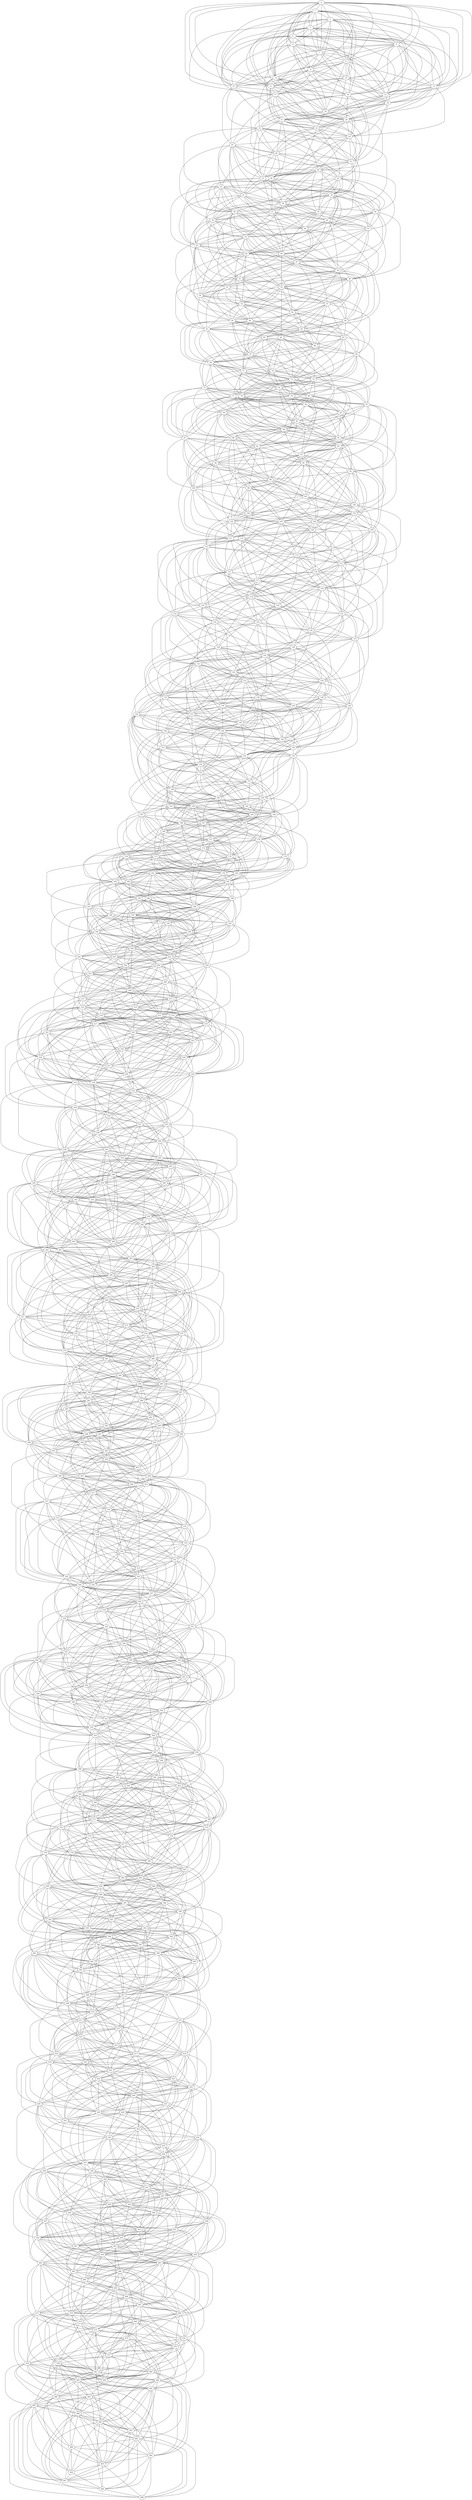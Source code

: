 strict graph G {
0;
1;
2;
3;
4;
5;
6;
7;
8;
9;
10;
11;
12;
13;
14;
15;
16;
17;
18;
19;
20;
21;
22;
23;
24;
25;
26;
27;
28;
29;
30;
31;
32;
33;
34;
35;
36;
37;
38;
39;
40;
41;
42;
43;
44;
45;
46;
47;
48;
49;
50;
51;
52;
53;
54;
55;
56;
57;
58;
59;
60;
61;
62;
63;
64;
65;
66;
67;
68;
69;
70;
71;
72;
73;
74;
75;
76;
77;
78;
79;
80;
81;
82;
83;
84;
85;
86;
87;
88;
89;
90;
91;
92;
93;
94;
95;
96;
97;
98;
99;
100;
101;
102;
103;
104;
105;
106;
107;
108;
109;
110;
111;
112;
113;
114;
115;
116;
117;
118;
119;
120;
121;
122;
123;
124;
125;
126;
127;
128;
129;
130;
131;
132;
133;
134;
135;
136;
137;
138;
139;
140;
141;
142;
143;
144;
145;
146;
147;
148;
149;
150;
151;
152;
153;
154;
155;
156;
157;
158;
159;
160;
161;
162;
163;
164;
165;
166;
167;
168;
169;
170;
171;
172;
173;
174;
175;
176;
177;
178;
179;
180;
181;
182;
183;
184;
185;
186;
187;
188;
189;
190;
191;
192;
193;
194;
195;
196;
197;
198;
199;
200;
201;
202;
203;
204;
205;
206;
207;
208;
209;
210;
211;
212;
213;
214;
215;
216;
217;
218;
219;
220;
221;
222;
223;
224;
225;
226;
227;
228;
229;
230;
231;
232;
233;
234;
235;
236;
237;
238;
239;
240;
241;
242;
243;
244;
245;
246;
247;
248;
249;
250;
251;
252;
253;
254;
255;
256;
257;
258;
259;
260;
261;
262;
263;
264;
265;
266;
267;
268;
269;
270;
271;
272;
273;
274;
275;
276;
277;
278;
279;
280;
281;
282;
283;
284;
285;
286;
287;
288;
289;
290;
291;
292;
293;
294;
295;
296;
297;
298;
299;
300;
301;
302;
303;
304;
305;
306;
307;
308;
309;
310;
311;
312;
313;
314;
315;
316;
317;
318;
319;
320;
321;
322;
323;
324;
325;
326;
327;
328;
329;
330;
331;
332;
333;
334;
335;
336;
337;
338;
339;
340;
341;
342;
343;
344;
345;
346;
347;
348;
349;
350;
351;
352;
353;
354;
355;
356;
357;
358;
359;
360;
361;
362;
363;
364;
365;
366;
367;
368;
369;
370;
371;
372;
373;
374;
375;
376;
377;
378;
379;
380;
381;
382;
383;
384;
385;
386;
387;
388;
389;
390;
391;
392;
393;
394;
395;
396;
397;
398;
399;
400;
401;
402;
403;
404;
405;
406;
407;
408;
409;
410;
411;
412;
413;
414;
415;
416;
417;
418;
419;
420;
421;
422;
423;
424;
425;
426;
427;
428;
429;
430;
431;
432;
433;
434;
435;
436;
437;
438;
439;
440;
441;
442;
443;
444;
445;
446;
447;
448;
449;
450;
451;
452;
453;
454;
455;
456;
457;
458;
459;
460;
461;
462;
463;
464;
465;
466;
467;
468;
469;
470;
471;
472;
473;
474;
475;
476;
477;
478;
479;
480;
481;
482;
483;
484;
485;
486;
487;
488;
489;
490;
491;
492;
493;
494;
495;
496;
497;
498;
499;
331 -- 341;
284 -- 294;
66 -- 68;
15 -- 22;
21 -- 26;
475 -- 482;
206 -- 209;
284 -- 291;
84 -- 96;
136 -- 143;
177 -- 191;
53 -- 58;
374 -- 380;
73 -- 84;
406 -- 415;
383 -- 387;
45 -- 48;
458 -- 463;
161 -- 166;
300 -- 307;
476 -- 477;
373 -- 381;
364 -- 366;
334 -- 341;
375 -- 376;
11 -- 22;
199 -- 201;
448 -- 451;
480 -- 487;
314 -- 315;
270 -- 274;
80 -- 90;
402 -- 406;
54 -- 60;
237 -- 245;
237 -- 246;
372 -- 382;
108 -- 118;
446 -- 455;
454 -- 463;
47 -- 55;
47 -- 58;
220 -- 232;
443 -- 447;
131 -- 139;
446 -- 450;
450 -- 455;
189 -- 193;
5 -- 15;
155 -- 162;
293 -- 298;
309 -- 315;
34 -- 36;
462 -- 469;
70 -- 77;
281 -- 286;
409 -- 416;
348 -- 357;
334 -- 343;
316 -- 323;
368 -- 375;
190 -- 203;
144 -- 153;
193 -- 203;
465 -- 472;
135 -- 139;
496 -- 492;
201 -- 208;
406 -- 407;
14 -- 19;
461 -- 467;
221 -- 234;
185 -- 189;
10 -- 17;
468 -- 474;
230 -- 238;
373 -- 376;
7 -- 13;
434 -- 441;
485 -- 490;
242 -- 246;
74 -- 79;
104 -- 110;
55 -- 63;
443 -- 446;
267 -- 268;
299 -- 303;
285 -- 286;
102 -- 104;
293 -- 296;
431 -- 435;
177 -- 189;
198 -- 205;
473 -- 481;
89 -- 96;
309 -- 314;
311 -- 318;
467 -- 472;
231 -- 237;
409 -- 417;
139 -- 146;
224 -- 234;
228 -- 235;
152 -- 160;
299 -- 302;
47 -- 57;
157 -- 159;
380 -- 383;
343 -- 351;
467 -- 477;
202 -- 210;
483 -- 492;
479 -- 486;
43 -- 54;
443 -- 453;
45 -- 49;
10 -- 12;
17 -- 26;
417 -- 425;
295 -- 296;
104 -- 112;
24 -- 30;
318 -- 322;
457 -- 463;
204 -- 208;
345 -- 351;
385 -- 390;
272 -- 280;
407 -- 412;
166 -- 171;
236 -- 243;
320 -- 323;
327 -- 330;
188 -- 199;
76 -- 86;
473 -- 482;
414 -- 421;
292 -- 299;
272 -- 276;
163 -- 174;
29 -- 37;
493 -- 498;
2 -- 14;
441 -- 446;
19 -- 23;
187 -- 193;
38 -- 44;
218 -- 229;
377 -- 381;
137 -- 149;
232 -- 236;
196 -- 206;
166 -- 174;
448 -- 460;
244 -- 249;
103 -- 113;
395 -- 397;
25 -- 29;
365 -- 376;
43 -- 56;
473 -- 474;
0 -- 9;
77 -- 85;
134 -- 141;
240 -- 246;
481 -- 483;
236 -- 237;
280 -- 287;
398 -- 399;
187 -- 195;
421 -- 427;
229 -- 233;
348 -- 359;
18 -- 24;
201 -- 207;
238 -- 244;
147 -- 154;
246 -- 256;
45 -- 54;
437 -- 442;
114 -- 125;
317 -- 318;
470 -- 478;
35 -- 48;
187 -- 190;
265 -- 275;
486 -- 490;
151 -- 155;
396 -- 406;
490 -- 498;
60 -- 65;
195 -- 197;
329 -- 338;
414 -- 420;
171 -- 180;
42 -- 53;
375 -- 387;
4 -- 15;
161 -- 169;
41 -- 47;
51 -- 56;
154 -- 161;
275 -- 283;
46 -- 53;
462 -- 465;
342 -- 351;
159 -- 163;
251 -- 254;
243 -- 256;
397 -- 400;
424 -- 427;
125 -- 130;
398 -- 410;
400 -- 407;
454 -- 460;
345 -- 354;
138 -- 152;
394 -- 396;
457 -- 461;
462 -- 467;
217 -- 222;
69 -- 80;
416 -- 419;
0 -- 12;
141 -- 148;
193 -- 198;
285 -- 294;
67 -- 72;
48 -- 60;
238 -- 240;
126 -- 132;
37 -- 44;
254 -- 258;
477 -- 484;
296 -- 306;
11 -- 21;
127 -- 129;
246 -- 248;
371 -- 372;
470 -- 477;
257 -- 269;
132 -- 133;
233 -- 240;
26 -- 29;
16 -- 20;
43 -- 45;
77 -- 81;
78 -- 87;
336 -- 337;
223 -- 232;
257 -- 267;
340 -- 346;
71 -- 73;
394 -- 401;
322 -- 327;
349 -- 356;
56 -- 58;
141 -- 147;
247 -- 248;
98 -- 100;
112 -- 125;
426 -- 431;
227 -- 232;
428 -- 436;
359 -- 363;
419 -- 424;
251 -- 261;
457 -- 464;
252 -- 257;
184 -- 187;
227 -- 230;
411 -- 415;
96 -- 107;
366 -- 371;
212 -- 223;
297 -- 305;
474 -- 481;
497 -- 493;
119 -- 120;
276 -- 280;
395 -- 398;
64 -- 66;
292 -- 293;
38 -- 50;
3 -- 9;
12 -- 24;
61 -- 70;
247 -- 253;
433 -- 435;
380 -- 382;
359 -- 366;
251 -- 260;
25 -- 26;
101 -- 103;
110 -- 116;
95 -- 109;
354 -- 357;
115 -- 122;
418 -- 429;
346 -- 353;
293 -- 302;
118 -- 126;
389 -- 394;
476 -- 486;
180 -- 185;
165 -- 166;
335 -- 349;
391 -- 404;
9 -- 10;
149 -- 150;
324 -- 326;
16 -- 26;
130 -- 135;
244 -- 258;
162 -- 163;
172 -- 177;
382 -- 388;
146 -- 153;
331 -- 337;
386 -- 395;
402 -- 409;
247 -- 250;
297 -- 300;
487 -- 491;
99 -- 104;
419 -- 421;
312 -- 324;
421 -- 423;
314 -- 319;
231 -- 234;
239 -- 244;
340 -- 342;
301 -- 307;
93 -- 96;
0 -- 3;
356 -- 362;
288 -- 300;
126 -- 128;
407 -- 411;
362 -- 373;
2 -- 16;
359 -- 369;
322 -- 329;
456 -- 464;
313 -- 326;
196 -- 202;
420 -- 428;
44 -- 48;
268 -- 271;
387 -- 390;
115 -- 128;
122 -- 131;
443 -- 444;
124 -- 132;
323 -- 327;
363 -- 370;
324 -- 328;
223 -- 231;
425 -- 430;
4 -- 11;
1 -- 11;
181 -- 185;
142 -- 147;
383 -- 389;
388 -- 390;
39 -- 48;
111 -- 120;
428 -- 435;
461 -- 464;
216 -- 229;
363 -- 369;
342 -- 349;
151 -- 158;
254 -- 256;
101 -- 108;
486 -- 488;
406 -- 411;
423 -- 425;
412 -- 423;
225 -- 234;
81 -- 92;
347 -- 354;
424 -- 428;
222 -- 223;
385 -- 398;
387 -- 397;
330 -- 331;
452 -- 458;
374 -- 377;
287 -- 293;
160 -- 163;
248 -- 259;
449 -- 458;
58 -- 63;
447 -- 462;
219 -- 223;
109 -- 111;
43 -- 57;
235 -- 238;
93 -- 95;
128 -- 139;
277 -- 281;
342 -- 350;
327 -- 336;
157 -- 164;
370 -- 380;
435 -- 441;
259 -- 270;
445 -- 451;
200 -- 201;
339 -- 348;
386 -- 387;
467 -- 470;
70 -- 75;
250 -- 260;
472 -- 476;
26 -- 31;
220 -- 225;
241 -- 253;
285 -- 290;
421 -- 432;
488 -- 494;
243 -- 253;
436 -- 443;
201 -- 210;
237 -- 242;
138 -- 150;
420 -- 424;
342 -- 348;
422 -- 424;
152 -- 155;
429 -- 438;
408 -- 411;
159 -- 166;
409 -- 418;
36 -- 42;
222 -- 226;
303 -- 305;
348 -- 351;
173 -- 180;
470 -- 472;
440 -- 444;
209 -- 213;
378 -- 382;
358 -- 365;
214 -- 217;
411 -- 419;
250 -- 259;
238 -- 242;
58 -- 64;
69 -- 75;
261 -- 270;
97 -- 101;
154 -- 163;
276 -- 283;
22 -- 30;
140 -- 152;
298 -- 300;
209 -- 218;
214 -- 215;
243 -- 245;
65 -- 73;
324 -- 325;
256 -- 264;
402 -- 408;
435 -- 443;
80 -- 82;
365 -- 370;
14 -- 20;
385 -- 391;
154 -- 165;
289 -- 297;
427 -- 430;
147 -- 149;
467 -- 474;
338 -- 348;
411 -- 418;
327 -- 332;
170 -- 181;
308 -- 314;
476 -- 485;
68 -- 76;
368 -- 381;
189 -- 196;
289 -- 300;
316 -- 322;
177 -- 188;
269 -- 276;
17 -- 27;
273 -- 276;
4 -- 5;
239 -- 248;
329 -- 340;
132 -- 141;
266 -- 277;
157 -- 165;
138 -- 142;
150 -- 158;
468 -- 476;
384 -- 394;
307 -- 312;
14 -- 23;
456 -- 462;
267 -- 278;
378 -- 388;
111 -- 122;
21 -- 22;
395 -- 400;
119 -- 127;
329 -- 332;
272 -- 279;
322 -- 323;
457 -- 459;
330 -- 336;
323 -- 330;
219 -- 225;
383 -- 391;
226 -- 230;
323 -- 331;
36 -- 40;
126 -- 134;
297 -- 299;
209 -- 214;
186 -- 192;
357 -- 367;
40 -- 49;
201 -- 211;
218 -- 226;
8 -- 9;
276 -- 281;
14 -- 16;
327 -- 335;
437 -- 447;
310 -- 312;
464 -- 467;
212 -- 226;
266 -- 272;
362 -- 367;
86 -- 92;
67 -- 75;
483 -- 487;
456 -- 465;
418 -- 422;
180 -- 183;
478 -- 482;
206 -- 210;
492 -- 499;
44 -- 50;
455 -- 465;
183 -- 189;
397 -- 401;
31 -- 39;
271 -- 278;
178 -- 179;
176 -- 184;
360 -- 368;
245 -- 254;
298 -- 305;
294 -- 303;
194 -- 203;
248 -- 255;
381 -- 384;
453 -- 458;
2 -- 10;
283 -- 287;
363 -- 365;
181 -- 188;
383 -- 386;
479 -- 488;
229 -- 237;
167 -- 175;
250 -- 261;
139 -- 151;
154 -- 162;
234 -- 236;
0 -- 8;
207 -- 212;
91 -- 96;
282 -- 290;
18 -- 20;
256 -- 258;
142 -- 152;
5 -- 19;
381 -- 386;
369 -- 377;
168 -- 172;
255 -- 256;
469 -- 473;
269 -- 279;
249 -- 252;
274 -- 280;
205 -- 214;
5 -- 17;
41 -- 52;
261 -- 268;
323 -- 332;
386 -- 391;
459 -- 463;
90 -- 102;
424 -- 430;
197 -- 203;
253 -- 263;
278 -- 287;
106 -- 115;
392 -- 397;
116 -- 123;
314 -- 323;
476 -- 480;
492 -- 497;
131 -- 133;
229 -- 236;
454 -- 462;
205 -- 212;
254 -- 255;
89 -- 99;
0 -- 10;
377 -- 385;
377 -- 384;
97 -- 107;
220 -- 227;
24 -- 28;
222 -- 225;
294 -- 298;
321 -- 331;
94 -- 104;
30 -- 34;
225 -- 230;
359 -- 364;
397 -- 406;
368 -- 377;
251 -- 253;
291 -- 296;
299 -- 308;
315 -- 316;
489 -- 493;
479 -- 485;
327 -- 333;
291 -- 295;
162 -- 170;
357 -- 362;
170 -- 173;
45 -- 53;
312 -- 321;
118 -- 128;
239 -- 247;
228 -- 236;
67 -- 73;
338 -- 349;
475 -- 481;
131 -- 141;
393 -- 400;
60 -- 62;
207 -- 215;
326 -- 333;
412 -- 424;
213 -- 221;
330 -- 332;
0 -- 7;
191 -- 200;
224 -- 236;
442 -- 443;
296 -- 300;
53 -- 59;
40 -- 45;
329 -- 330;
165 -- 178;
304 -- 307;
78 -- 89;
403 -- 408;
110 -- 120;
199 -- 205;
271 -- 281;
242 -- 250;
112 -- 126;
164 -- 171;
456 -- 461;
361 -- 366;
310 -- 319;
321 -- 322;
497 -- 496;
357 -- 365;
353 -- 356;
461 -- 468;
288 -- 298;
222 -- 227;
2 -- 9;
6 -- 18;
97 -- 106;
133 -- 135;
481 -- 490;
434 -- 443;
57 -- 63;
209 -- 210;
401 -- 402;
428 -- 434;
340 -- 350;
337 -- 339;
1 -- 3;
22 -- 26;
256 -- 260;
115 -- 117;
136 -- 147;
277 -- 282;
43 -- 53;
57 -- 67;
152 -- 157;
50 -- 55;
31 -- 37;
346 -- 354;
137 -- 148;
2 -- 5;
32 -- 38;
436 -- 442;
56 -- 63;
306 -- 310;
494 -- 497;
338 -- 350;
165 -- 168;
231 -- 238;
1 -- 15;
413 -- 422;
51 -- 53;
333 -- 334;
372 -- 379;
156 -- 174;
60 -- 66;
128 -- 140;
181 -- 186;
332 -- 333;
245 -- 250;
444 -- 449;
269 -- 274;
269 -- 278;
308 -- 313;
356 -- 361;
92 -- 101;
362 -- 374;
234 -- 239;
431 -- 433;
117 -- 123;
341 -- 351;
475 -- 484;
265 -- 274;
389 -- 392;
369 -- 380;
461 -- 470;
417 -- 427;
474 -- 485;
37 -- 43;
147 -- 156;
233 -- 237;
144 -- 154;
190 -- 201;
264 -- 267;
494 -- 496;
491 -- 497;
481 -- 488;
92 -- 95;
333 -- 340;
163 -- 173;
459 -- 468;
219 -- 228;
401 -- 411;
361 -- 369;
221 -- 231;
216 -- 224;
6 -- 10;
318 -- 328;
410 -- 419;
108 -- 114;
1 -- 4;
114 -- 119;
156 -- 163;
295 -- 303;
410 -- 415;
238 -- 241;
194 -- 207;
328 -- 330;
203 -- 211;
17 -- 25;
26 -- 32;
3 -- 5;
39 -- 40;
66 -- 74;
287 -- 294;
205 -- 213;
79 -- 89;
189 -- 195;
353 -- 360;
29 -- 36;
202 -- 208;
111 -- 119;
30 -- 32;
160 -- 168;
274 -- 279;
385 -- 393;
258 -- 266;
210 -- 224;
55 -- 62;
401 -- 410;
228 -- 237;
338 -- 345;
216 -- 221;
40 -- 51;
10 -- 19;
422 -- 423;
464 -- 466;
475 -- 480;
388 -- 389;
250 -- 255;
237 -- 247;
98 -- 106;
305 -- 311;
196 -- 198;
388 -- 395;
473 -- 484;
171 -- 185;
216 -- 227;
251 -- 257;
5 -- 9;
92 -- 102;
49 -- 60;
307 -- 311;
187 -- 192;
75 -- 89;
21 -- 23;
418 -- 430;
433 -- 442;
174 -- 186;
334 -- 337;
458 -- 461;
0 -- 13;
465 -- 471;
306 -- 315;
47 -- 53;
366 -- 373;
96 -- 97;
128 -- 136;
266 -- 270;
374 -- 382;
439 -- 453;
81 -- 94;
465 -- 474;
40 -- 41;
315 -- 323;
266 -- 275;
378 -- 385;
143 -- 150;
115 -- 123;
130 -- 131;
160 -- 165;
471 -- 472;
44 -- 54;
377 -- 382;
20 -- 27;
130 -- 136;
302 -- 305;
378 -- 389;
488 -- 489;
379 -- 380;
304 -- 309;
253 -- 265;
193 -- 205;
312 -- 322;
142 -- 149;
365 -- 374;
242 -- 244;
182 -- 193;
77 -- 82;
100 -- 104;
286 -- 293;
342 -- 354;
155 -- 163;
148 -- 158;
1 -- 9;
208 -- 211;
172 -- 182;
184 -- 188;
304 -- 310;
355 -- 361;
102 -- 113;
217 -- 230;
122 -- 128;
200 -- 207;
235 -- 247;
267 -- 273;
262 -- 268;
36 -- 41;
71 -- 74;
66 -- 69;
176 -- 186;
180 -- 187;
409 -- 410;
446 -- 457;
425 -- 429;
455 -- 464;
363 -- 373;
439 -- 444;
242 -- 251;
363 -- 377;
35 -- 44;
459 -- 467;
186 -- 198;
384 -- 393;
158 -- 165;
409 -- 411;
118 -- 121;
261 -- 265;
127 -- 128;
479 -- 489;
318 -- 319;
218 -- 224;
276 -- 277;
62 -- 72;
479 -- 483;
33 -- 40;
176 -- 188;
252 -- 260;
342 -- 353;
326 -- 330;
266 -- 274;
438 -- 441;
207 -- 218;
495 -- 493;
82 -- 91;
375 -- 382;
312 -- 323;
449 -- 450;
469 -- 482;
337 -- 345;
484 -- 489;
117 -- 122;
142 -- 150;
346 -- 351;
169 -- 180;
290 -- 295;
379 -- 384;
190 -- 199;
72 -- 73;
430 -- 432;
58 -- 66;
487 -- 494;
342 -- 347;
242 -- 245;
336 -- 345;
365 -- 373;
412 -- 417;
487 -- 495;
433 -- 440;
331 -- 344;
460 -- 467;
332 -- 337;
35 -- 45;
446 -- 451;
226 -- 232;
337 -- 341;
450 -- 457;
156 -- 167;
215 -- 220;
96 -- 108;
373 -- 379;
57 -- 62;
96 -- 111;
20 -- 28;
312 -- 326;
81 -- 90;
388 -- 394;
425 -- 432;
467 -- 475;
376 -- 380;
162 -- 167;
306 -- 316;
187 -- 196;
342 -- 343;
468 -- 477;
95 -- 104;
426 -- 427;
261 -- 272;
9 -- 18;
244 -- 254;
318 -- 327;
226 -- 227;
403 -- 410;
438 -- 444;
25 -- 37;
297 -- 304;
329 -- 333;
414 -- 415;
263 -- 264;
209 -- 212;
331 -- 334;
290 -- 300;
177 -- 179;
259 -- 269;
438 -- 440;
86 -- 89;
85 -- 86;
427 -- 432;
155 -- 161;
81 -- 83;
92 -- 98;
139 -- 148;
250 -- 251;
89 -- 97;
333 -- 345;
339 -- 349;
453 -- 463;
82 -- 93;
84 -- 95;
124 -- 126;
104 -- 111;
301 -- 310;
211 -- 221;
369 -- 374;
302 -- 304;
122 -- 124;
122 -- 130;
235 -- 246;
439 -- 446;
217 -- 231;
331 -- 343;
44 -- 49;
159 -- 169;
392 -- 403;
480 -- 492;
445 -- 450;
123 -- 125;
462 -- 470;
282 -- 292;
61 -- 69;
292 -- 303;
199 -- 203;
173 -- 177;
217 -- 221;
171 -- 184;
440 -- 449;
310 -- 320;
413 -- 419;
277 -- 280;
438 -- 443;
470 -- 476;
497 -- 499;
77 -- 83;
372 -- 378;
164 -- 168;
183 -- 192;
82 -- 92;
309 -- 312;
436 -- 440;
163 -- 166;
130 -- 138;
167 -- 172;
33 -- 44;
423 -- 433;
481 -- 486;
314 -- 324;
375 -- 388;
169 -- 176;
228 -- 233;
420 -- 426;
376 -- 384;
37 -- 40;
29 -- 33;
446 -- 458;
198 -- 199;
351 -- 353;
219 -- 226;
86 -- 90;
358 -- 367;
6 -- 12;
61 -- 68;
59 -- 62;
179 -- 187;
126 -- 133;
448 -- 458;
192 -- 200;
428 -- 437;
360 -- 362;
240 -- 249;
32 -- 44;
355 -- 359;
42 -- 50;
369 -- 379;
173 -- 183;
246 -- 257;
455 -- 463;
332 -- 340;
116 -- 122;
75 -- 87;
158 -- 167;
221 -- 233;
60 -- 64;
64 -- 74;
243 -- 252;
8 -- 11;
248 -- 257;
384 -- 388;
452 -- 454;
446 -- 459;
102 -- 106;
420 -- 427;
224 -- 230;
34 -- 44;
398 -- 403;
125 -- 134;
205 -- 209;
32 -- 41;
363 -- 378;
425 -- 434;
36 -- 44;
130 -- 132;
401 -- 407;
115 -- 126;
405 -- 417;
180 -- 184;
442 -- 448;
217 -- 227;
239 -- 241;
88 -- 95;
254 -- 261;
41 -- 49;
269 -- 270;
262 -- 273;
432 -- 435;
85 -- 92;
112 -- 115;
63 -- 74;
106 -- 116;
177 -- 185;
423 -- 428;
11 -- 16;
185 -- 188;
10 -- 15;
322 -- 326;
460 -- 469;
387 -- 400;
147 -- 155;
172 -- 178;
282 -- 286;
40 -- 50;
323 -- 328;
14 -- 22;
104 -- 109;
241 -- 249;
453 -- 459;
478 -- 489;
392 -- 402;
445 -- 457;
471 -- 483;
109 -- 115;
21 -- 30;
31 -- 41;
154 -- 155;
16 -- 25;
338 -- 347;
279 -- 281;
143 -- 147;
119 -- 129;
160 -- 167;
227 -- 228;
165 -- 173;
279 -- 284;
307 -- 316;
280 -- 288;
170 -- 175;
444 -- 448;
272 -- 282;
448 -- 455;
82 -- 86;
151 -- 157;
28 -- 29;
253 -- 264;
385 -- 395;
288 -- 299;
419 -- 426;
133 -- 141;
349 -- 352;
32 -- 46;
434 -- 437;
490 -- 493;
4 -- 17;
158 -- 164;
222 -- 224;
181 -- 183;
379 -- 391;
441 -- 450;
210 -- 223;
474 -- 479;
190 -- 193;
38 -- 42;
398 -- 407;
423 -- 427;
112 -- 117;
174 -- 180;
445 -- 456;
236 -- 239;
172 -- 179;
239 -- 249;
82 -- 87;
138 -- 148;
450 -- 451;
121 -- 131;
361 -- 364;
477 -- 478;
475 -- 485;
181 -- 187;
456 -- 463;
270 -- 278;
55 -- 56;
333 -- 338;
28 -- 40;
128 -- 137;
194 -- 204;
271 -- 280;
373 -- 380;
118 -- 119;
107 -- 115;
192 -- 196;
346 -- 352;
3 -- 7;
325 -- 334;
271 -- 277;
334 -- 336;
331 -- 339;
405 -- 409;
490 -- 494;
415 -- 418;
40 -- 44;
56 -- 67;
83 -- 95;
68 -- 78;
483 -- 490;
368 -- 379;
265 -- 267;
452 -- 456;
289 -- 298;
52 -- 63;
335 -- 347;
20 -- 26;
133 -- 138;
282 -- 287;
442 -- 446;
257 -- 263;
136 -- 149;
52 -- 57;
263 -- 276;
413 -- 421;
124 -- 135;
270 -- 276;
373 -- 377;
92 -- 99;
35 -- 41;
74 -- 82;
234 -- 237;
451 -- 454;
391 -- 403;
223 -- 234;
28 -- 31;
249 -- 254;
155 -- 158;
406 -- 416;
138 -- 151;
316 -- 321;
277 -- 278;
39 -- 44;
475 -- 476;
396 -- 399;
405 -- 413;
480 -- 489;
252 -- 256;
225 -- 231;
326 -- 334;
88 -- 100;
200 -- 203;
495 -- 497;
5 -- 10;
268 -- 279;
4 -- 14;
173 -- 178;
495 -- 499;
410 -- 417;
320 -- 321;
328 -- 335;
304 -- 305;
0 -- 1;
289 -- 293;
50 -- 51;
402 -- 403;
319 -- 321;
83 -- 90;
101 -- 104;
203 -- 207;
408 -- 409;
232 -- 233;
466 -- 471;
397 -- 403;
429 -- 432;
281 -- 288;
116 -- 117;
208 -- 219;
455 -- 456;
39 -- 49;
66 -- 72;
449 -- 457;
291 -- 298;
459 -- 466;
354 -- 358;
471 -- 474;
359 -- 367;
21 -- 28;
192 -- 197;
328 -- 334;
343 -- 345;
106 -- 109;
109 -- 117;
172 -- 180;
269 -- 275;
171 -- 176;
388 -- 391;
284 -- 290;
249 -- 261;
380 -- 381;
77 -- 88;
270 -- 277;
313 -- 321;
88 -- 90;
100 -- 105;
323 -- 333;
215 -- 228;
401 -- 412;
445 -- 458;
451 -- 455;
234 -- 241;
442 -- 449;
198 -- 202;
397 -- 407;
336 -- 342;
375 -- 380;
274 -- 284;
12 -- 18;
285 -- 288;
370 -- 378;
420 -- 423;
63 -- 69;
453 -- 461;
196 -- 197;
56 -- 62;
261 -- 271;
126 -- 127;
34 -- 39;
65 -- 71;
263 -- 274;
177 -- 178;
356 -- 364;
83 -- 86;
276 -- 285;
435 -- 436;
443 -- 449;
392 -- 395;
356 -- 360;
93 -- 94;
248 -- 254;
412 -- 426;
200 -- 202;
398 -- 404;
215 -- 222;
487 -- 497;
76 -- 88;
48 -- 61;
256 -- 262;
328 -- 337;
280 -- 285;
337 -- 348;
70 -- 76;
29 -- 38;
332 -- 335;
2 -- 12;
150 -- 159;
232 -- 235;
383 -- 384;
0 -- 14;
415 -- 422;
197 -- 204;
18 -- 26;
256 -- 266;
311 -- 313;
203 -- 209;
161 -- 164;
240 -- 245;
141 -- 146;
250 -- 257;
491 -- 498;
387 -- 399;
379 -- 392;
372 -- 374;
270 -- 271;
289 -- 294;
359 -- 370;
361 -- 362;
192 -- 194;
474 -- 477;
95 -- 102;
68 -- 74;
240 -- 242;
301 -- 309;
203 -- 204;
385 -- 394;
411 -- 417;
490 -- 499;
41 -- 46;
318 -- 325;
333 -- 339;
463 -- 473;
233 -- 234;
99 -- 108;
260 -- 269;
29 -- 39;
245 -- 248;
106 -- 117;
55 -- 61;
217 -- 228;
15 -- 23;
150 -- 153;
63 -- 68;
446 -- 456;
104 -- 106;
112 -- 120;
122 -- 129;
252 -- 259;
492 -- 493;
262 -- 265;
156 -- 168;
242 -- 243;
437 -- 439;
466 -- 473;
312 -- 325;
140 -- 141;
60 -- 61;
246 -- 254;
345 -- 347;
327 -- 334;
451 -- 456;
467 -- 468;
190 -- 202;
114 -- 124;
21 -- 27;
184 -- 190;
447 -- 457;
389 -- 399;
350 -- 355;
305 -- 310;
440 -- 447;
9 -- 11;
367 -- 372;
491 -- 493;
291 -- 294;
0 -- 5;
246 -- 249;
335 -- 345;
457 -- 462;
492 -- 495;
288 -- 291;
120 -- 130;
168 -- 173;
357 -- 364;
171 -- 172;
201 -- 205;
316 -- 320;
295 -- 302;
358 -- 366;
187 -- 197;
75 -- 82;
143 -- 154;
188 -- 193;
90 -- 103;
46 -- 52;
417 -- 420;
390 -- 394;
37 -- 47;
269 -- 280;
299 -- 304;
25 -- 36;
51 -- 60;
329 -- 337;
366 -- 374;
112 -- 124;
226 -- 229;
165 -- 169;
247 -- 257;
479 -- 482;
394 -- 403;
274 -- 283;
269 -- 273;
260 -- 271;
472 -- 479;
483 -- 488;
143 -- 155;
299 -- 309;
42 -- 52;
192 -- 202;
207 -- 209;
110 -- 117;
238 -- 239;
64 -- 70;
295 -- 301;
1 -- 6;
346 -- 347;
426 -- 435;
177 -- 190;
389 -- 397;
319 -- 326;
37 -- 46;
119 -- 124;
467 -- 476;
414 -- 424;
23 -- 30;
303 -- 309;
362 -- 376;
350 -- 354;
386 -- 394;
175 -- 183;
455 -- 462;
257 -- 264;
103 -- 105;
291 -- 292;
493 -- 496;
37 -- 45;
204 -- 209;
258 -- 260;
345 -- 355;
22 -- 27;
418 -- 419;
254 -- 260;
98 -- 105;
150 -- 156;
322 -- 324;
473 -- 477;
99 -- 109;
379 -- 387;
174 -- 183;
325 -- 332;
4 -- 6;
361 -- 363;
27 -- 35;
98 -- 101;
202 -- 212;
264 -- 268;
193 -- 201;
483 -- 491;
449 -- 459;
154 -- 159;
344 -- 349;
53 -- 54;
281 -- 285;
433 -- 445;
267 -- 270;
194 -- 197;
103 -- 107;
45 -- 46;
490 -- 491;
336 -- 346;
52 -- 64;
243 -- 247;
22 -- 31;
290 -- 296;
444 -- 452;
462 -- 466;
259 -- 265;
127 -- 134;
268 -- 273;
318 -- 326;
29 -- 34;
208 -- 217;
233 -- 235;
470 -- 480;
112 -- 114;
371 -- 382;
393 -- 398;
200 -- 206;
382 -- 386;
430 -- 435;
35 -- 40;
429 -- 433;
297 -- 303;
279 -- 283;
485 -- 494;
468 -- 475;
432 -- 441;
352 -- 359;
488 -- 497;
221 -- 225;
235 -- 245;
374 -- 383;
54 -- 61;
131 -- 143;
91 -- 100;
287 -- 297;
399 -- 402;
159 -- 170;
101 -- 105;
35 -- 46;
48 -- 52;
356 -- 367;
262 -- 270;
232 -- 234;
39 -- 50;
437 -- 445;
87 -- 100;
125 -- 136;
176 -- 187;
248 -- 253;
283 -- 284;
68 -- 77;
453 -- 457;
395 -- 402;
298 -- 302;
165 -- 179;
270 -- 275;
278 -- 284;
148 -- 149;
324 -- 329;
400 -- 406;
32 -- 45;
358 -- 361;
156 -- 169;
375 -- 383;
326 -- 329;
484 -- 487;
213 -- 214;
78 -- 86;
430 -- 431;
164 -- 167;
17 -- 21;
202 -- 211;
253 -- 260;
73 -- 83;
422 -- 431;
150 -- 157;
239 -- 252;
320 -- 326;
415 -- 423;
483 -- 486;
9 -- 14;
341 -- 344;
478 -- 483;
297 -- 301;
390 -- 395;
346 -- 355;
311 -- 314;
377 -- 378;
399 -- 400;
59 -- 66;
93 -- 98;
160 -- 169;
135 -- 137;
109 -- 114;
362 -- 366;
32 -- 39;
42 -- 45;
34 -- 41;
295 -- 297;
41 -- 50;
146 -- 155;
375 -- 386;
71 -- 72;
80 -- 89;
90 -- 96;
135 -- 146;
344 -- 346;
478 -- 485;
451 -- 453;
471 -- 473;
399 -- 404;
124 -- 136;
246 -- 253;
477 -- 481;
399 -- 408;
139 -- 147;
134 -- 142;
419 -- 430;
268 -- 269;
97 -- 105;
209 -- 216;
301 -- 305;
257 -- 268;
444 -- 450;
300 -- 303;
470 -- 479;
303 -- 312;
131 -- 142;
58 -- 65;
43 -- 48;
403 -- 405;
94 -- 105;
437 -- 438;
208 -- 218;
90 -- 93;
100 -- 111;
366 -- 369;
441 -- 452;
88 -- 94;
153 -- 161;
69 -- 77;
1 -- 2;
31 -- 35;
142 -- 148;
214 -- 223;
224 -- 231;
252 -- 261;
396 -- 408;
426 -- 436;
206 -- 215;
281 -- 284;
149 -- 152;
169 -- 177;
341 -- 349;
68 -- 73;
241 -- 247;
470 -- 481;
401 -- 409;
159 -- 161;
466 -- 474;
487 -- 488;
53 -- 55;
158 -- 162;
226 -- 228;
378 -- 380;
221 -- 230;
312 -- 319;
463 -- 472;
4 -- 19;
283 -- 285;
123 -- 130;
72 -- 81;
145 -- 153;
310 -- 311;
344 -- 353;
94 -- 100;
484 -- 492;
209 -- 219;
268 -- 280;
214 -- 222;
35 -- 42;
237 -- 241;
310 -- 313;
159 -- 162;
295 -- 298;
129 -- 130;
37 -- 42;
96 -- 110;
405 -- 412;
25 -- 33;
57 -- 66;
76 -- 84;
77 -- 86;
466 -- 468;
381 -- 383;
282 -- 291;
345 -- 356;
358 -- 359;
156 -- 173;
372 -- 385;
253 -- 257;
387 -- 392;
462 -- 472;
15 -- 18;
180 -- 189;
236 -- 240;
144 -- 147;
63 -- 73;
73 -- 85;
75 -- 78;
88 -- 97;
82 -- 90;
25 -- 35;
132 -- 140;
391 -- 396;
324 -- 330;
309 -- 318;
47 -- 56;
94 -- 106;
464 -- 470;
212 -- 225;
401 -- 408;
376 -- 382;
77 -- 87;
414 -- 419;
379 -- 390;
326 -- 327;
166 -- 168;
215 -- 225;
343 -- 350;
396 -- 407;
351 -- 355;
99 -- 107;
52 -- 56;
335 -- 340;
345 -- 352;
52 -- 59;
146 -- 149;
158 -- 161;
39 -- 43;
38 -- 49;
121 -- 126;
400 -- 408;
69 -- 79;
407 -- 409;
59 -- 70;
139 -- 150;
354 -- 361;
144 -- 148;
273 -- 280;
3 -- 11;
77 -- 89;
263 -- 275;
110 -- 118;
465 -- 475;
78 -- 81;
278 -- 280;
174 -- 179;
337 -- 349;
233 -- 236;
120 -- 129;
194 -- 206;
417 -- 421;
193 -- 204;
276 -- 282;
314 -- 318;
351 -- 356;
138 -- 143;
450 -- 454;
186 -- 197;
210 -- 222;
94 -- 103;
6 -- 16;
281 -- 283;
51 -- 62;
162 -- 168;
460 -- 466;
206 -- 214;
329 -- 339;
162 -- 166;
68 -- 79;
119 -- 122;
91 -- 98;
97 -- 100;
82 -- 83;
154 -- 158;
155 -- 157;
232 -- 238;
481 -- 484;
159 -- 167;
51 -- 58;
30 -- 39;
397 -- 405;
331 -- 345;
420 -- 422;
202 -- 204;
344 -- 350;
469 -- 480;
422 -- 429;
148 -- 154;
241 -- 251;
451 -- 457;
195 -- 205;
249 -- 251;
179 -- 183;
145 -- 148;
236 -- 244;
370 -- 375;
64 -- 67;
385 -- 397;
382 -- 390;
423 -- 431;
438 -- 442;
422 -- 430;
23 -- 33;
206 -- 213;
421 -- 424;
182 -- 191;
254 -- 262;
7 -- 10;
38 -- 51;
474 -- 484;
139 -- 145;
134 -- 144;
410 -- 413;
213 -- 215;
462 -- 473;
274 -- 277;
7 -- 15;
193 -- 200;
70 -- 74;
333 -- 335;
288 -- 297;
131 -- 132;
370 -- 376;
75 -- 83;
144 -- 151;
459 -- 465;
6 -- 8;
273 -- 274;
349 -- 355;
437 -- 450;
93 -- 101;
65 -- 69;
84 -- 97;
273 -- 275;
141 -- 145;
105 -- 113;
391 -- 398;
330 -- 339;
286 -- 292;
222 -- 229;
357 -- 358;
296 -- 307;
340 -- 351;
420 -- 429;
185 -- 194;
152 -- 161;
207 -- 211;
175 -- 178;
385 -- 396;
65 -- 66;
445 -- 452;
214 -- 219;
472 -- 478;
26 -- 27;
221 -- 227;
253 -- 261;
464 -- 471;
221 -- 229;
483 -- 489;
65 -- 72;
1 -- 13;
216 -- 226;
368 -- 376;
65 -- 67;
58 -- 68;
192 -- 199;
210 -- 220;
235 -- 242;
337 -- 346;
223 -- 225;
326 -- 335;
204 -- 210;
76 -- 79;
107 -- 109;
113 -- 122;
290 -- 299;
358 -- 364;
326 -- 328;
124 -- 131;
138 -- 146;
371 -- 380;
447 -- 454;
4 -- 12;
160 -- 166;
186 -- 196;
449 -- 456;
62 -- 64;
488 -- 496;
436 -- 441;
200 -- 208;
477 -- 482;
293 -- 297;
360 -- 364;
411 -- 416;
202 -- 209;
9 -- 13;
60 -- 67;
10 -- 13;
320 -- 322;
182 -- 189;
224 -- 235;
329 -- 336;
187 -- 199;
330 -- 338;
145 -- 152;
439 -- 451;
13 -- 22;
474 -- 476;
139 -- 141;
440 -- 446;
47 -- 51;
414 -- 422;
308 -- 317;
124 -- 129;
394 -- 405;
377 -- 386;
445 -- 455;
346 -- 348;
45 -- 51;
492 -- 498;
473 -- 483;
366 -- 376;
130 -- 137;
332 -- 336;
478 -- 487;
30 -- 35;
289 -- 292;
4 -- 18;
48 -- 57;
336 -- 344;
313 -- 323;
302 -- 306;
487 -- 492;
215 -- 221;
3 -- 16;
96 -- 102;
309 -- 317;
95 -- 106;
26 -- 33;
312 -- 313;
408 -- 412;
100 -- 110;
422 -- 428;
468 -- 469;
447 -- 456;
350 -- 353;
452 -- 457;
386 -- 389;
183 -- 188;
111 -- 115;
144 -- 156;
281 -- 289;
480 -- 491;
33 -- 37;
207 -- 208;
15 -- 20;
5 -- 14;
132 -- 137;
245 -- 247;
34 -- 42;
333 -- 341;
16 -- 19;
150 -- 160;
195 -- 198;
138 -- 147;
459 -- 464;
418 -- 420;
129 -- 136;
336 -- 339;
477 -- 483;
165 -- 174;
73 -- 81;
486 -- 496;
447 -- 459;
63 -- 72;
28 -- 39;
416 -- 427;
241 -- 250;
142 -- 143;
66 -- 70;
367 -- 375;
413 -- 418;
316 -- 324;
193 -- 197;
152 -- 154;
486 -- 495;
185 -- 186;
107 -- 119;
65 -- 70;
49 -- 58;
176 -- 178;
95 -- 103;
354 -- 355;
386 -- 388;
128 -- 134;
132 -- 135;
447 -- 452;
350 -- 352;
409 -- 415;
4 -- 7;
73 -- 80;
360 -- 366;
210 -- 213;
333 -- 343;
188 -- 194;
416 -- 423;
298 -- 303;
472 -- 475;
215 -- 226;
51 -- 61;
318 -- 323;
239 -- 251;
167 -- 171;
403 -- 411;
305 -- 306;
388 -- 396;
96 -- 104;
267 -- 279;
168 -- 176;
442 -- 454;
90 -- 98;
54 -- 55;
220 -- 233;
228 -- 230;
319 -- 325;
123 -- 131;
287 -- 289;
161 -- 170;
424 -- 429;
164 -- 169;
198 -- 200;
137 -- 144;
231 -- 232;
25 -- 32;
53 -- 57;
64 -- 73;
161 -- 168;
50 -- 53;
357 -- 368;
432 -- 438;
208 -- 213;
283 -- 288;
117 -- 118;
80 -- 88;
57 -- 59;
1 -- 12;
133 -- 143;
223 -- 233;
30 -- 41;
308 -- 318;
294 -- 296;
344 -- 347;
52 -- 54;
170 -- 178;
268 -- 270;
317 -- 321;
387 -- 398;
49 -- 62;
135 -- 147;
256 -- 265;
244 -- 248;
447 -- 463;
372 -- 383;
433 -- 441;
297 -- 302;
9 -- 15;
72 -- 77;
397 -- 402;
34 -- 38;
14 -- 24;
67 -- 70;
87 -- 97;
349 -- 357;
55 -- 60;
158 -- 163;
311 -- 317;
131 -- 137;
215 -- 223;
183 -- 184;
455 -- 460;
84 -- 94;
243 -- 248;
296 -- 308;
24 -- 27;
311 -- 316;
20 -- 22;
224 -- 227;
361 -- 368;
217 -- 232;
367 -- 368;
18 -- 21;
264 -- 276;
315 -- 321;
182 -- 187;
394 -- 400;
477 -- 480;
111 -- 112;
11 -- 19;
214 -- 218;
349 -- 354;
63 -- 66;
403 -- 404;
68 -- 80;
143 -- 151;
262 -- 272;
441 -- 449;
52 -- 58;
308 -- 311;
310 -- 317;
468 -- 473;
255 -- 259;
4 -- 16;
300 -- 305;
35 -- 49;
129 -- 135;
430 -- 437;
159 -- 168;
1 -- 7;
262 -- 266;
206 -- 208;
268 -- 278;
381 -- 390;
419 -- 425;
77 -- 84;
83 -- 85;
361 -- 371;
465 -- 473;
78 -- 82;
348 -- 352;
358 -- 368;
241 -- 245;
117 -- 127;
81 -- 85;
404 -- 412;
353 -- 361;
359 -- 371;
165 -- 177;
436 -- 437;
399 -- 407;
50 -- 57;
339 -- 344;
484 -- 493;
364 -- 369;
301 -- 306;
412 -- 421;
465 -- 466;
181 -- 191;
290 -- 293;
234 -- 243;
243 -- 250;
320 -- 325;
382 -- 389;
230 -- 237;
293 -- 301;
84 -- 92;
142 -- 153;
355 -- 364;
144 -- 146;
10 -- 11;
264 -- 266;
317 -- 324;
42 -- 51;
314 -- 321;
108 -- 116;
278 -- 286;
218 -- 228;
92 -- 103;
129 -- 141;
48 -- 58;
260 -- 270;
403 -- 409;
171 -- 179;
25 -- 28;
309 -- 316;
89 -- 94;
112 -- 122;
207 -- 216;
102 -- 109;
264 -- 265;
135 -- 145;
438 -- 446;
499 -- 498;
132 -- 134;
272 -- 281;
271 -- 282;
245 -- 256;
360 -- 371;
434 -- 439;
173 -- 182;
424 -- 426;
19 -- 22;
488 -- 498;
12 -- 22;
265 -- 272;
429 -- 439;
227 -- 229;
286 -- 290;
84 -- 91;
198 -- 203;
12 -- 13;
103 -- 114;
118 -- 125;
335 -- 341;
110 -- 112;
339 -- 351;
38 -- 48;
313 -- 325;
343 -- 344;
234 -- 240;
489 -- 498;
173 -- 185;
402 -- 407;
190 -- 200;
191 -- 198;
454 -- 458;
2 -- 7;
93 -- 102;
213 -- 217;
344 -- 348;
129 -- 142;
385 -- 388;
487 -- 496;
378 -- 387;
315 -- 319;
59 -- 67;
243 -- 255;
445 -- 447;
114 -- 116;
230 -- 232;
299 -- 307;
398 -- 408;
461 -- 469;
48 -- 56;
214 -- 220;
71 -- 76;
75 -- 88;
311 -- 315;
241 -- 248;
435 -- 440;
374 -- 379;
481 -- 485;
361 -- 370;
246 -- 260;
348 -- 358;
275 -- 287;
395 -- 399;
439 -- 450;
96 -- 100;
284 -- 292;
334 -- 339;
371 -- 378;
480 -- 482;
87 -- 101;
396 -- 400;
131 -- 144;
261 -- 263;
205 -- 210;
246 -- 258;
469 -- 479;
161 -- 165;
387 -- 393;
374 -- 378;
307 -- 308;
351 -- 352;
466 -- 470;
163 -- 172;
452 -- 461;
471 -- 482;
32 -- 33;
197 -- 201;
79 -- 86;
465 -- 476;
443 -- 452;
140 -- 150;
28 -- 37;
375 -- 384;
61 -- 67;
212 -- 220;
196 -- 199;
133 -- 145;
84 -- 98;
352 -- 355;
6 -- 14;
0 -- 2;
350 -- 351;
154 -- 164;
87 -- 94;
491 -- 499;
266 -- 271;
441 -- 448;
14 -- 21;
389 -- 396;
340 -- 353;
390 -- 401;
125 -- 135;
134 -- 143;
385 -- 392;
493 -- 499;
321 -- 327;
8 -- 10;
375 -- 377;
48 -- 59;
157 -- 162;
64 -- 69;
450 -- 453;
188 -- 195;
220 -- 230;
316 -- 319;
105 -- 115;
117 -- 119;
317 -- 319;
20 -- 29;
149 -- 153;
174 -- 182;
354 -- 356;
8 -- 12;
399 -- 405;
154 -- 160;
59 -- 69;
486 -- 497;
360 -- 369;
47 -- 50;
256 -- 263;
354 -- 360;
393 -- 403;
420 -- 430;
352 -- 357;
233 -- 238;
438 -- 445;
87 -- 99;
224 -- 233;
401 -- 414;
218 -- 219;
287 -- 296;
442 -- 453;
137 -- 141;
16 -- 27;
67 -- 71;
390 -- 400;
445 -- 453;
107 -- 116;
153 -- 163;
290 -- 291;
302 -- 308;
113 -- 114;
332 -- 339;
208 -- 216;
53 -- 56;
52 -- 60;
172 -- 183;
313 -- 317;
156 -- 171;
460 -- 464;
321 -- 328;
300 -- 309;
465 -- 468;
390 -- 399;
290 -- 301;
282 -- 289;
260 -- 266;
396 -- 410;
264 -- 270;
28 -- 36;
302 -- 309;
427 -- 428;
432 -- 436;
113 -- 116;
433 -- 443;
113 -- 119;
413 -- 420;
264 -- 274;
255 -- 263;
105 -- 114;
267 -- 274;
204 -- 213;
334 -- 342;
352 -- 360;
88 -- 96;
128 -- 141;
223 -- 226;
296 -- 304;
123 -- 124;
61 -- 65;
340 -- 348;
206 -- 211;
120 -- 125;
416 -- 425;
485 -- 495;
293 -- 303;
350 -- 357;
212 -- 221;
416 -- 428;
479 -- 487;
484 -- 490;
487 -- 493;
286 -- 287;
396 -- 397;
448 -- 461;
288 -- 296;
332 -- 338;
115 -- 124;
416 -- 426;
405 -- 415;
237 -- 240;
95 -- 107;
346 -- 349;
262 -- 271;
244 -- 255;
163 -- 169;
425 -- 428;
225 -- 226;
54 -- 58;
101 -- 106;
189 -- 198;
177 -- 184;
27 -- 34;
94 -- 107;
131 -- 140;
64 -- 75;
460 -- 471;
203 -- 208;
62 -- 66;
428 -- 438;
241 -- 246;
145 -- 150;
120 -- 124;
253 -- 262;
434 -- 440;
294 -- 300;
442 -- 452;
21 -- 29;
325 -- 330;
425 -- 436;
315 -- 317;
405 -- 418;
290 -- 298;
102 -- 112;
279 -- 288;
210 -- 221;
157 -- 161;
317 -- 320;
356 -- 365;
415 -- 420;
148 -- 153;
169 -- 170;
170 -- 180;
383 -- 385;
377 -- 383;
248 -- 258;
151 -- 156;
51 -- 57;
74 -- 76;
133 -- 136;
169 -- 175;
144 -- 145;
171 -- 182;
388 -- 393;
197 -- 205;
107 -- 117;
70 -- 81;
156 -- 172;
127 -- 140;
384 -- 387;
386 -- 393;
2 -- 17;
226 -- 233;
281 -- 290;
218 -- 225;
137 -- 142;
466 -- 467;
102 -- 108;
419 -- 431;
80 -- 91;
21 -- 31;
42 -- 46;
23 -- 27;
99 -- 105;
75 -- 77;
469 -- 476;
464 -- 465;
362 -- 369;
310 -- 316;
38 -- 46;
74 -- 84;
255 -- 258;
408 -- 414;
198 -- 204;
55 -- 59;
400 -- 405;
458 -- 467;
424 -- 431;
485 -- 493;
115 -- 127;
406 -- 413;
411 -- 420;
245 -- 251;
355 -- 357;
249 -- 256;
480 -- 490;
326 -- 332;
412 -- 425;
389 -- 398;
372 -- 384;
101 -- 102;
125 -- 132;
103 -- 109;
66 -- 67;
376 -- 383;
122 -- 123;
389 -- 395;
140 -- 145;
396 -- 404;
49 -- 54;
275 -- 281;
211 -- 217;
70 -- 79;
391 -- 395;
46 -- 50;
258 -- 264;
280 -- 283;
284 -- 287;
421 -- 426;
184 -- 189;
69 -- 78;
327 -- 328;
120 -- 121;
370 -- 372;
109 -- 110;
36 -- 43;
286 -- 291;
285 -- 291;
54 -- 57;
431 -- 438;
210 -- 216;
235 -- 239;
262 -- 267;
294 -- 301;
418 -- 424;
444 -- 453;
292 -- 298;
280 -- 286;
251 -- 259;
275 -- 282;
419 -- 428;
435 -- 442;
121 -- 132;
452 -- 455;
461 -- 465;
97 -- 104;
394 -- 404;
242 -- 249;
282 -- 288;
32 -- 36;
111 -- 121;
25 -- 31;
364 -- 373;
380 -- 385;
249 -- 262;
396 -- 402;
3 -- 13;
242 -- 248;
105 -- 112;
175 -- 185;
105 -- 111;
182 -- 186;
225 -- 228;
76 -- 80;
448 -- 459;
3 -- 12;
98 -- 103;
466 -- 472;
70 -- 78;
405 -- 416;
449 -- 451;
150 -- 161;
423 -- 432;
388 -- 392;
132 -- 139;
289 -- 301;
62 -- 65;
439 -- 440;
347 -- 352;
420 -- 431;
84 -- 93;
307 -- 315;
461 -- 466;
267 -- 277;
17 -- 22;
279 -- 286;
20 -- 24;
36 -- 37;
436 -- 444;
459 -- 461;
340 -- 347;
153 -- 164;
264 -- 273;
294 -- 305;
260 -- 263;
211 -- 216;
312 -- 320;
244 -- 257;
91 -- 99;
379 -- 388;
376 -- 381;
128 -- 138;
140 -- 153;
266 -- 269;
432 -- 440;
12 -- 23;
5 -- 18;
229 -- 232;
178 -- 180;
231 -- 240;
217 -- 224;
298 -- 306;
237 -- 244;
432 -- 434;
390 -- 392;
363 -- 376;
208 -- 214;
426 -- 430;
369 -- 376;
1 -- 8;
191 -- 195;
448 -- 454;
437 -- 446;
206 -- 207;
105 -- 110;
311 -- 312;
330 -- 335;
23 -- 25;
69 -- 76;
342 -- 345;
157 -- 163;
123 -- 133;
367 -- 373;
464 -- 472;
472 -- 477;
109 -- 116;
31 -- 33;
240 -- 247;
230 -- 235;
0 -- 15;
127 -- 138;
158 -- 160;
174 -- 178;
471 -- 478;
13 -- 21;
174 -- 184;
178 -- 182;
188 -- 196;
46 -- 47;
314 -- 320;
300 -- 302;
28 -- 33;
292 -- 304;
213 -- 222;
305 -- 313;
365 -- 375;
371 -- 377;
92 -- 93;
152 -- 159;
89 -- 91;
213 -- 219;
344 -- 351;
399 -- 406;
2 -- 11;
91 -- 101;
367 -- 376;
279 -- 282;
363 -- 368;
67 -- 69;
49 -- 59;
56 -- 61;
272 -- 283;
322 -- 325;
365 -- 369;
415 -- 417;
440 -- 448;
148 -- 157;
50 -- 52;
64 -- 76;
94 -- 102;
454 -- 464;
79 -- 87;
195 -- 200;
60 -- 69;
33 -- 36;
331 -- 342;
338 -- 346;
110 -- 123;
335 -- 346;
81 -- 95;
378 -- 384;
161 -- 167;
164 -- 170;
284 -- 295;
316 -- 325;
26 -- 30;
370 -- 373;
155 -- 159;
182 -- 190;
476 -- 482;
488 -- 495;
398 -- 409;
199 -- 204;
162 -- 164;
178 -- 185;
108 -- 120;
338 -- 342;
219 -- 229;
225 -- 229;
247 -- 256;
0 -- 4;
356 -- 366;
384 -- 392;
490 -- 495;
181 -- 184;
24 -- 31;
304 -- 311;
48 -- 62;
278 -- 282;
486 -- 494;
8 -- 17;
313 -- 318;
415 -- 416;
250 -- 253;
263 -- 265;
38 -- 43;
107 -- 113;
372 -- 386;
252 -- 258;
4 -- 13;
27 -- 29;
85 -- 88;
189 -- 192;
417 -- 424;
81 -- 88;
11 -- 17;
387 -- 401;
374 -- 384;
186 -- 189;
417 -- 422;
338 -- 343;
97 -- 99;
74 -- 80;
211 -- 219;
164 -- 172;
263 -- 277;
300 -- 308;
312 -- 314;
50 -- 56;
358 -- 360;
407 -- 415;
448 -- 457;
292 -- 302;
34 -- 40;
410 -- 411;
293 -- 294;
204 -- 207;
301 -- 304;
61 -- 71;
235 -- 243;
143 -- 152;
352 -- 354;
357 -- 363;
402 -- 405;
183 -- 191;
318 -- 320;
364 -- 372;
118 -- 124;
121 -- 133;
245 -- 253;
189 -- 197;
314 -- 316;
62 -- 71;
165 -- 175;
367 -- 370;
488 -- 490;
435 -- 438;
321 -- 324;
30 -- 36;
116 -- 121;
32 -- 43;
39 -- 41;
74 -- 81;
2 -- 3;
337 -- 350;
276 -- 278;
389 -- 393;
186 -- 191;
44 -- 46;
44 -- 47;
475 -- 483;
141 -- 151;
22 -- 24;
391 -- 400;
2 -- 6;
6 -- 20;
343 -- 347;
133 -- 140;
287 -- 298;
108 -- 117;
9 -- 19;
208 -- 212;
361 -- 367;
186 -- 199;
211 -- 222;
28 -- 30;
259 -- 267;
460 -- 472;
30 -- 40;
78 -- 85;
153 -- 160;
408 -- 410;
170 -- 172;
391 -- 393;
189 -- 194;
135 -- 148;
232 -- 239;
288 -- 290;
315 -- 320;
215 -- 217;
238 -- 243;
124 -- 133;
73 -- 82;
391 -- 397;
469 -- 477;
244 -- 250;
95 -- 98;
421 -- 429;
350 -- 356;
7 -- 8;
283 -- 286;
458 -- 468;
31 -- 38;
422 -- 427;
433 -- 436;
450 -- 456;
455 -- 459;
79 -- 81;
448 -- 452;
166 -- 176;
495 -- 498;
71 -- 77;
462 -- 463;
371 -- 373;
168 -- 170;
291 -- 299;
82 -- 85;
319 -- 328;
330 -- 334;
205 -- 215;
211 -- 218;
479 -- 480;
272 -- 273;
58 -- 62;
266 -- 276;
145 -- 147;
203 -- 213;
146 -- 156;
39 -- 47;
181 -- 190;
190 -- 198;
190 -- 194;
309 -- 310;
400 -- 404;
146 -- 158;
429 -- 437;
447 -- 461;
131 -- 145;
362 -- 375;
213 -- 220;
363 -- 372;
104 -- 105;
182 -- 192;
412 -- 418;
51 -- 54;
178 -- 186;
59 -- 71;
182 -- 184;
216 -- 218;
434 -- 444;
63 -- 71;
335 -- 344;
85 -- 89;
34 -- 47;
63 -- 70;
193 -- 196;
404 -- 407;
491 -- 495;
30 -- 38;
108 -- 113;
138 -- 149;
393 -- 402;
250 -- 252;
43 -- 55;
93 -- 99;
411 -- 414;
113 -- 121;
169 -- 171;
383 -- 390;
220 -- 231;
220 -- 223;
254 -- 259;
53 -- 60;
167 -- 176;
168 -- 171;
129 -- 137;
194 -- 201;
247 -- 258;
275 -- 284;
302 -- 307;
172 -- 175;
108 -- 119;
16 -- 24;
329 -- 331;
415 -- 419;
136 -- 140;
83 -- 94;
109 -- 118;
140 -- 151;
139 -- 143;
448 -- 456;
49 -- 51;
197 -- 199;
75 -- 86;
143 -- 149;
118 -- 127;
305 -- 309;
210 -- 218;
216 -- 219;
285 -- 295;
319 -- 320;
56 -- 66;
212 -- 222;
355 -- 363;
366 -- 367;
80 -- 86;
129 -- 132;
356 -- 358;
64 -- 68;
100 -- 107;
3 -- 14;
210 -- 219;
43 -- 52;
72 -- 79;
228 -- 238;
240 -- 248;
335 -- 343;
368 -- 380;
62 -- 63;
396 -- 409;
357 -- 366;
10 -- 18;
203 -- 212;
227 -- 231;
139 -- 149;
432 -- 433;
474 -- 482;
322 -- 328;
85 -- 90;
95 -- 108;
317 -- 325;
171 -- 183;
7 -- 17;
337 -- 340;
444 -- 454;
103 -- 106;
437 -- 448;
444 -- 445;
404 -- 405;
341 -- 347;
146 -- 157;
111 -- 118;
273 -- 281;
431 -- 439;
413 -- 417;
50 -- 58;
71 -- 78;
176 -- 183;
6 -- 7;
285 -- 292;
7 -- 16;
151 -- 162;
0 -- 6;
215 -- 227;
110 -- 121;
182 -- 194;
224 -- 229;
180 -- 188;
332 -- 341;
199 -- 202;
252 -- 254;
33 -- 46;
271 -- 279;
434 -- 436;
153 -- 159;
201 -- 204;
458 -- 466;
471 -- 479;
482 -- 485;
266 -- 268;
265 -- 268;
188 -- 190;
56 -- 65;
86 -- 91;
240 -- 243;
8 -- 16;
191 -- 201;
192 -- 193;
186 -- 194;
392 -- 393;
90 -- 101;
359 -- 372;
91 -- 97;
378 -- 386;
245 -- 255;
404 -- 410;
303 -- 306;
181 -- 189;
204 -- 211;
287 -- 299;
306 -- 308;
463 -- 474;
200 -- 209;
452 -- 460;
460 -- 470;
135 -- 142;
144 -- 155;
267 -- 276;
194 -- 205;
91 -- 102;
469 -- 478;
176 -- 179;
429 -- 434;
352 -- 353;
360 -- 370;
299 -- 306;
408 -- 415;
424 -- 425;
399 -- 403;
319 -- 329;
75 -- 84;
347 -- 353;
86 -- 93;
222 -- 230;
293 -- 295;
137 -- 146;
200 -- 204;
61 -- 72;
246 -- 251;
319 -- 327;
207 -- 217;
236 -- 242;
337 -- 343;
171 -- 175;
89 -- 100;
344 -- 345;
42 -- 49;
416 -- 422;
298 -- 307;
183 -- 193;
216 -- 230;
395 -- 404;
79 -- 85;
185 -- 192;
275 -- 285;
341 -- 346;
414 -- 423;
434 -- 442;
13 -- 18;
284 -- 293;
434 -- 435;
437 -- 449;
117 -- 126;
283 -- 289;
303 -- 310;
144 -- 152;
136 -- 146;
129 -- 138;
176 -- 185;
72 -- 80;
225 -- 227;
133 -- 142;
340 -- 341;
405 -- 410;
114 -- 127;
5 -- 13;
401 -- 413;
19 -- 21;
98 -- 99;
84 -- 87;
369 -- 373;
343 -- 349;
34 -- 45;
128 -- 130;
418 -- 426;
328 -- 331;
125 -- 137;
141 -- 149;
116 -- 127;
136 -- 148;
73 -- 86;
113 -- 118;
291 -- 300;
236 -- 241;
289 -- 296;
69 -- 71;
92 -- 94;
222 -- 228;
471 -- 481;
365 -- 371;
478 -- 484;
488 -- 491;
472 -- 473;
37 -- 41;
195 -- 199;
394 -- 397;
173 -- 181;
321 -- 330;
329 -- 334;
47 -- 54;
73 -- 79;
76 -- 83;
72 -- 78;
3 -- 6;
381 -- 391;
33 -- 42;
17 -- 20;
119 -- 125;
308 -- 316;
103 -- 108;
310 -- 315;
379 -- 383;
176 -- 181;
247 -- 255;
6 -- 13;
46 -- 54;
336 -- 347;
64 -- 72;
370 -- 379;
195 -- 201;
390 -- 398;
119 -- 128;
301 -- 308;
410 -- 418;
463 -- 468;
241 -- 252;
134 -- 138;
162 -- 169;
368 -- 378;
272 -- 277;
306 -- 317;
235 -- 244;
389 -- 390;
6 -- 15;
18 -- 27;
179 -- 188;
315 -- 322;
36 -- 39;
333 -- 344;
478 -- 488;
357 -- 360;
148 -- 155;
55 -- 64;
45 -- 55;
197 -- 200;
87 -- 96;
290 -- 297;
441 -- 451;
355 -- 365;
466 -- 469;
175 -- 179;
114 -- 121;
458 -- 464;
41 -- 43;
277 -- 283;
75 -- 80;
231 -- 239;
336 -- 343;
185 -- 191;
286 -- 289;
160 -- 162;
23 -- 35;
278 -- 283;
309 -- 311;
279 -- 285;
307 -- 314;
423 -- 434;
74 -- 78;
393 -- 395;
441 -- 444;
262 -- 263;
214 -- 224;
363 -- 374;
311 -- 319;
70 -- 80;
271 -- 273;
258 -- 259;
469 -- 475;
484 -- 485;
115 -- 120;
439 -- 445;
219 -- 220;
211 -- 220;
275 -- 277;
9 -- 17;
366 -- 368;
454 -- 457;
173 -- 184;
258 -- 267;
274 -- 285;
242 -- 252;
81 -- 93;
417 -- 423;
443 -- 450;
191 -- 197;
485 -- 491;
40 -- 48;
381 -- 387;
157 -- 158;
230 -- 236;
249 -- 258;
268 -- 275;
263 -- 278;
374 -- 381;
57 -- 65;
146 -- 151;
165 -- 176;
281 -- 282;
431 -- 432;
190 -- 196;
234 -- 242;
482 -- 487;
262 -- 269;
71 -- 79;
412 -- 416;
120 -- 127;
315 -- 324;
307 -- 313;
257 -- 265;
340 -- 352;
85 -- 91;
150 -- 152;
188 -- 198;
136 -- 144;
364 -- 370;
470 -- 482;
216 -- 228;
191 -- 192;
451 -- 459;
277 -- 279;
266 -- 273;
166 -- 175;
338 -- 341;
187 -- 191;
359 -- 361;
449 -- 454;
136 -- 145;
195 -- 206;
220 -- 229;
5 -- 16;
427 -- 434;
113 -- 120;
90 -- 100;
255 -- 260;
26 -- 34;
72 -- 76;
83 -- 88;
255 -- 261;
414 -- 417;
339 -- 342;
310 -- 318;
313 -- 322;
489 -- 495;
136 -- 142;
427 -- 435;
15 -- 25;
173 -- 179;
451 -- 458;
446 -- 449;
239 -- 250;
286 -- 294;
52 -- 55;
170 -- 179;
391 -- 402;
234 -- 238;
394 -- 402;
381 -- 389;
167 -- 174;
194 -- 202;
214 -- 221;
101 -- 107;
123 -- 134;
97 -- 98;
291 -- 302;
371 -- 381;
223 -- 229;
27 -- 28;
218 -- 227;
244 -- 245;
60 -- 68;
164 -- 174;
428 -- 431;
78 -- 90;
287 -- 295;
103 -- 116;
3 -- 8;
169 -- 179;
95 -- 105;
462 -- 468;
353 -- 355;
231 -- 235;
236 -- 238;
249 -- 260;
258 -- 265;
306 -- 314;
320 -- 327;
360 -- 365;
430 -- 438;
425 -- 435;
360 -- 363;
429 -- 430;
413 -- 416;
79 -- 83;
284 -- 289;
462 -- 471;
67 -- 74;
109 -- 113;
93 -- 97;
439 -- 447;
121 -- 127;
246 -- 259;
30 -- 37;
339 -- 350;
313 -- 324;
478 -- 481;
475 -- 479;
57 -- 68;
426 -- 433;
78 -- 88;
339 -- 347;
231 -- 241;
237 -- 238;
179 -- 184;
89 -- 92;
199 -- 206;
294 -- 302;
364 -- 365;
292 -- 295;
300 -- 304;
471 -- 475;
489 -- 490;
163 -- 167;
494 -- 499;
469 -- 474;
143 -- 145;
28 -- 38;
275 -- 286;
119 -- 121;
320 -- 324;
120 -- 126;
486 -- 492;
25 -- 38;
473 -- 480;
206 -- 212;
31 -- 42;
296 -- 301;
8 -- 18;
407 -- 413;
33 -- 43;
33 -- 45;
8 -- 15;
153 -- 157;
2 -- 8;
76 -- 85;
416 -- 421;
110 -- 122;
334 -- 338;
140 -- 149;
153 -- 162;
129 -- 139;
177 -- 180;
394 -- 406;
442 -- 451;
449 -- 453;
114 -- 126;
296 -- 305;
328 -- 338;
364 -- 371;
321 -- 325;
478 -- 486;
412 -- 413;
213 -- 218;
24 -- 29;
12 -- 20;
84 -- 85;
49 -- 55;
362 -- 372;
83 -- 93;
288 -- 292;
79 -- 82;
128 -- 135;
489 -- 491;
157 -- 160;
484 -- 491;
382 -- 392;
455 -- 458;
192 -- 195;
341 -- 352;
100 -- 108;
76 -- 87;
116 -- 120;
487 -- 489;
98 -- 104;
121 -- 130;
481 -- 482;
421 -- 431;
328 -- 336;
203 -- 205;
453 -- 455;
88 -- 91;
19 -- 20;
368 -- 373;
106 -- 118;
439 -- 454;
475 -- 477;
232 -- 240;
489 -- 496;
134 -- 137;
164 -- 175;
249 -- 259;
280 -- 284;
247 -- 252;
191 -- 196;
159 -- 164;
469 -- 481;
18 -- 19;
134 -- 140;
23 -- 24;
425 -- 426;
272 -- 274;
426 -- 432;
29 -- 35;
305 -- 314;
433 -- 444;
317 -- 322;
412 -- 422;
440 -- 442;
259 -- 261;
348 -- 353;
463 -- 470;
495 -- 494;
65 -- 74;
209 -- 215;
401 -- 404;
175 -- 182;
430 -- 436;
489 -- 492;
1 -- 5;
414 -- 418;
127 -- 139;
175 -- 181;
107 -- 118;
7 -- 11;
178 -- 184;
323 -- 329;
349 -- 358;
61 -- 63;
7 -- 9;
186 -- 195;
289 -- 299;
22 -- 29;
1 -- 10;
156 -- 170;
80 -- 83;
325 -- 331;
370 -- 371;
106 -- 111;
398 -- 406;
217 -- 226;
196 -- 205;
123 -- 129;
3 -- 4;
195 -- 196;
59 -- 65;
166 -- 177;
441 -- 443;
175 -- 180;
460 -- 468;
11 -- 20;
23 -- 32;
13 -- 19;
185 -- 195;
355 -- 362;
297 -- 306;
304 -- 306;
460 -- 465;
146 -- 154;
292 -- 301;
8 -- 19;
122 -- 125;
489 -- 497;
99 -- 101;
121 -- 134;
294 -- 304;
265 -- 271;
490 -- 497;
358 -- 362;
479 -- 484;
304 -- 308;
365 -- 377;
145 -- 151;
17 -- 24;
243 -- 254;
201 -- 206;
24 -- 25;
27 -- 36;
251 -- 252;
478 -- 480;
485 -- 492;
267 -- 272;
244 -- 251;
369 -- 375;
295 -- 299;
379 -- 393;
392 -- 401;
53 -- 61;
170 -- 174;
353 -- 359;
5 -- 7;
404 -- 406;
303 -- 313;
23 -- 26;
353 -- 358;
212 -- 224;
149 -- 151;
167 -- 168;
89 -- 98;
440 -- 450;
123 -- 135;
495 -- 496;
413 -- 414;
123 -- 132;
393 -- 399;
482 -- 486;
87 -- 92;
191 -- 202;
261 -- 264;
19 -- 24;
147 -- 152;
12 -- 21;
59 -- 68;
382 -- 384;
202 -- 207;
187 -- 198;
427 -- 436;
480 -- 486;
110 -- 113;
125 -- 126;
327 -- 331;
476 -- 483;
27 -- 31;
325 -- 333;
133 -- 144;
348 -- 356;
421 -- 428;
155 -- 160;
99 -- 111;
137 -- 147;
273 -- 278;
351 -- 354;
87 -- 91;
336 -- 341;
307 -- 317;
340 -- 343;
347 -- 350;
167 -- 173;
233 -- 239;
255 -- 257;
285 -- 293;
102 -- 114;
156 -- 166;
406 -- 414;
463 -- 464;
364 -- 367;
54 -- 59;
407 -- 410;
409 -- 414;
380 -- 386;
158 -- 166;
419 -- 429;
211 -- 214;
116 -- 126;
0 -- 11;
112 -- 113;
273 -- 279;
269 -- 272;
99 -- 110;
106 -- 114;
34 -- 46;
392 -- 400;
404 -- 408;
406 -- 408;
485 -- 486;
112 -- 123;
212 -- 219;
303 -- 311;
3 -- 15;
255 -- 262;
421 -- 425;
2 -- 13;
235 -- 240;
335 -- 348;
447 -- 460;
395 -- 403;
23 -- 34;
437 -- 443;
381 -- 382;
476 -- 484;
367 -- 374;
151 -- 160;
259 -- 264;
117 -- 125;
291 -- 297;
32 -- 42;
71 -- 75;
166 -- 178;
427 -- 433;
488 -- 499;
324 -- 332;
263 -- 271;
174 -- 181;
103 -- 115;
216 -- 223;
172 -- 181;
130 -- 140;
308 -- 315;
362 -- 371;
28 -- 35;
32 -- 47;
438 -- 447;
23 -- 31;
467 -- 471;
411 -- 413;
440 -- 445;
439 -- 452;
130 -- 134;
354 -- 359;
1 -- 14;
456 -- 460;
429 -- 431;
288 -- 295;
108 -- 111;
441 -- 453;
433 -- 439;
168 -- 177;
}
